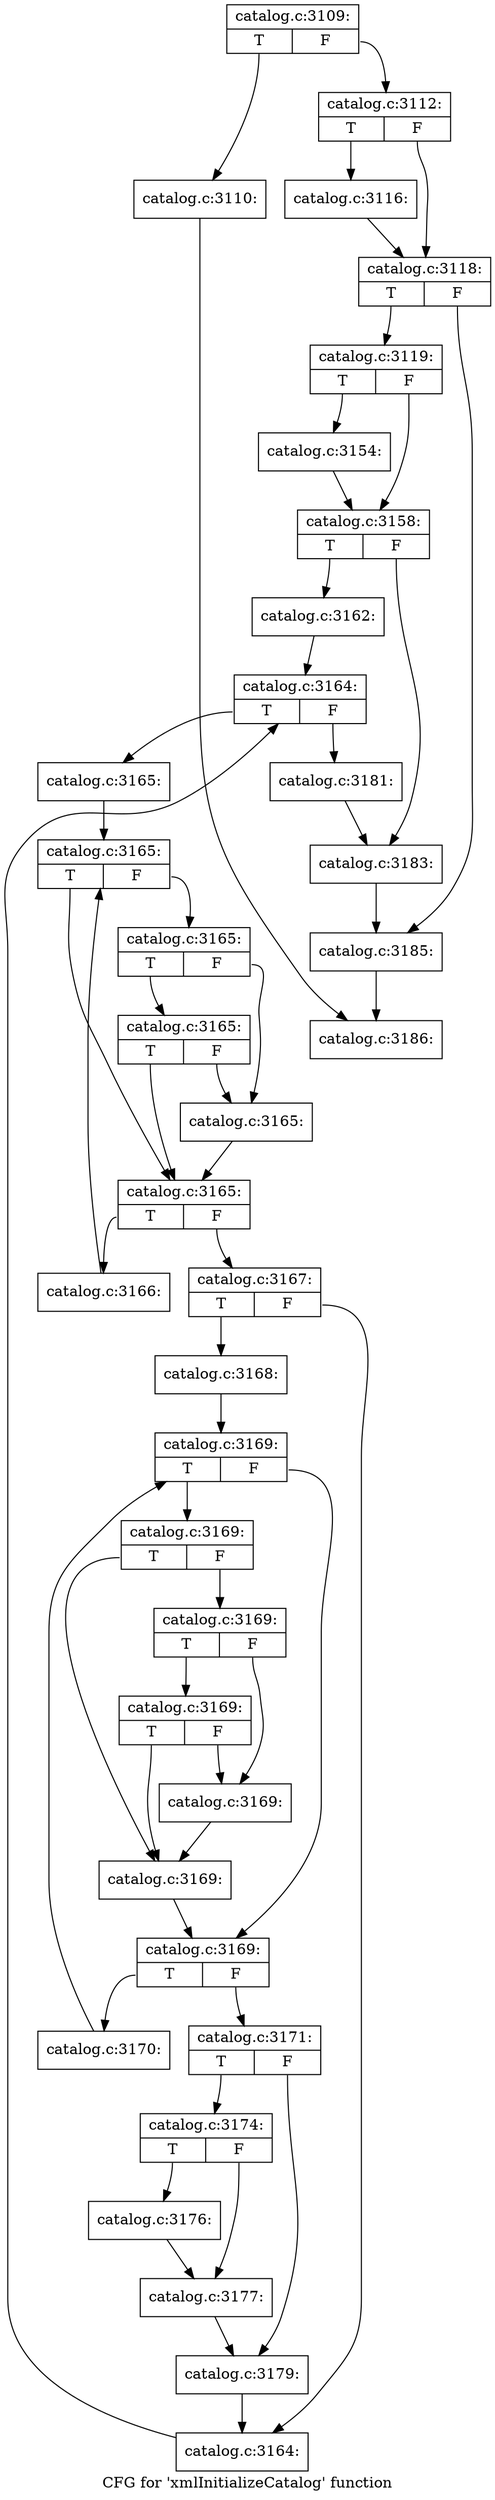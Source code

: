 digraph "CFG for 'xmlInitializeCatalog' function" {
	label="CFG for 'xmlInitializeCatalog' function";

	Node0x5650cc8b4890 [shape=record,label="{catalog.c:3109:|{<s0>T|<s1>F}}"];
	Node0x5650cc8b4890:s0 -> Node0x5650cc8bd430;
	Node0x5650cc8b4890:s1 -> Node0x5650cc8bd480;
	Node0x5650cc8bd430 [shape=record,label="{catalog.c:3110:}"];
	Node0x5650cc8bd430 -> Node0x5650cc8b81a0;
	Node0x5650cc8bd480 [shape=record,label="{catalog.c:3112:|{<s0>T|<s1>F}}"];
	Node0x5650cc8bd480:s0 -> Node0x5650cc8bde00;
	Node0x5650cc8bd480:s1 -> Node0x5650cc8bde50;
	Node0x5650cc8bde00 [shape=record,label="{catalog.c:3116:}"];
	Node0x5650cc8bde00 -> Node0x5650cc8bde50;
	Node0x5650cc8bde50 [shape=record,label="{catalog.c:3118:|{<s0>T|<s1>F}}"];
	Node0x5650cc8bde50:s0 -> Node0x5650cc8be5f0;
	Node0x5650cc8bde50:s1 -> Node0x5650cc8be640;
	Node0x5650cc8be5f0 [shape=record,label="{catalog.c:3119:|{<s0>T|<s1>F}}"];
	Node0x5650cc8be5f0:s0 -> Node0x5650cc8c0090;
	Node0x5650cc8be5f0:s1 -> Node0x5650cc8c00e0;
	Node0x5650cc8c0090 [shape=record,label="{catalog.c:3154:}"];
	Node0x5650cc8c0090 -> Node0x5650cc8c00e0;
	Node0x5650cc8c00e0 [shape=record,label="{catalog.c:3158:|{<s0>T|<s1>F}}"];
	Node0x5650cc8c00e0:s0 -> Node0x5650cc8c0860;
	Node0x5650cc8c00e0:s1 -> Node0x5650cc8c08b0;
	Node0x5650cc8c0860 [shape=record,label="{catalog.c:3162:}"];
	Node0x5650cc8c0860 -> Node0x5650cc8c0ee0;
	Node0x5650cc8c0ee0 [shape=record,label="{catalog.c:3164:|{<s0>T|<s1>F}}"];
	Node0x5650cc8c0ee0:s0 -> Node0x5650cc8c1390;
	Node0x5650cc8c0ee0:s1 -> Node0x5650cc8c1100;
	Node0x5650cc8c1390 [shape=record,label="{catalog.c:3165:}"];
	Node0x5650cc8c1390 -> Node0x5650cc8c1510;
	Node0x5650cc8c1510 [shape=record,label="{catalog.c:3165:|{<s0>T|<s1>F}}"];
	Node0x5650cc8c1510:s0 -> Node0x5650cc8c16d0;
	Node0x5650cc8c1510:s1 -> Node0x5650cc8c1770;
	Node0x5650cc8c1770 [shape=record,label="{catalog.c:3165:|{<s0>T|<s1>F}}"];
	Node0x5650cc8c1770:s0 -> Node0x5650cc8b1600;
	Node0x5650cc8c1770:s1 -> Node0x5650cc8c1720;
	Node0x5650cc8b1600 [shape=record,label="{catalog.c:3165:|{<s0>T|<s1>F}}"];
	Node0x5650cc8b1600:s0 -> Node0x5650cc8c16d0;
	Node0x5650cc8b1600:s1 -> Node0x5650cc8c1720;
	Node0x5650cc8c1720 [shape=record,label="{catalog.c:3165:}"];
	Node0x5650cc8c1720 -> Node0x5650cc8c16d0;
	Node0x5650cc8c16d0 [shape=record,label="{catalog.c:3165:|{<s0>T|<s1>F}}"];
	Node0x5650cc8c16d0:s0 -> Node0x5650cc8c2230;
	Node0x5650cc8c16d0:s1 -> Node0x5650cc8c1650;
	Node0x5650cc8c2230 [shape=record,label="{catalog.c:3166:}"];
	Node0x5650cc8c2230 -> Node0x5650cc8c1510;
	Node0x5650cc8c1650 [shape=record,label="{catalog.c:3167:|{<s0>T|<s1>F}}"];
	Node0x5650cc8c1650:s0 -> Node0x5650cc8c2790;
	Node0x5650cc8c1650:s1 -> Node0x5650cc8c27e0;
	Node0x5650cc8c2790 [shape=record,label="{catalog.c:3168:}"];
	Node0x5650cc8c2790 -> Node0x5650cc8c2d30;
	Node0x5650cc8c2d30 [shape=record,label="{catalog.c:3169:|{<s0>T|<s1>F}}"];
	Node0x5650cc8c2d30:s0 -> Node0x5650cc8c3020;
	Node0x5650cc8c2d30:s1 -> Node0x5650cc8c2fd0;
	Node0x5650cc8c3020 [shape=record,label="{catalog.c:3169:|{<s0>T|<s1>F}}"];
	Node0x5650cc8c3020:s0 -> Node0x5650cc8c3420;
	Node0x5650cc8c3020:s1 -> Node0x5650cc8c34c0;
	Node0x5650cc8c34c0 [shape=record,label="{catalog.c:3169:|{<s0>T|<s1>F}}"];
	Node0x5650cc8c34c0:s0 -> Node0x5650cc8c3720;
	Node0x5650cc8c34c0:s1 -> Node0x5650cc8c3470;
	Node0x5650cc8c3720 [shape=record,label="{catalog.c:3169:|{<s0>T|<s1>F}}"];
	Node0x5650cc8c3720:s0 -> Node0x5650cc8c3420;
	Node0x5650cc8c3720:s1 -> Node0x5650cc8c3470;
	Node0x5650cc8c3470 [shape=record,label="{catalog.c:3169:}"];
	Node0x5650cc8c3470 -> Node0x5650cc8c3420;
	Node0x5650cc8c3420 [shape=record,label="{catalog.c:3169:}"];
	Node0x5650cc8c3420 -> Node0x5650cc8c2fd0;
	Node0x5650cc8c2fd0 [shape=record,label="{catalog.c:3169:|{<s0>T|<s1>F}}"];
	Node0x5650cc8c2fd0:s0 -> Node0x5650cc8c3bd0;
	Node0x5650cc8c2fd0:s1 -> Node0x5650cc8c2f50;
	Node0x5650cc8c3bd0 [shape=record,label="{catalog.c:3170:}"];
	Node0x5650cc8c3bd0 -> Node0x5650cc8c2d30;
	Node0x5650cc8c2f50 [shape=record,label="{catalog.c:3171:|{<s0>T|<s1>F}}"];
	Node0x5650cc8c2f50:s0 -> Node0x5650cc7be560;
	Node0x5650cc8c2f50:s1 -> Node0x5650cc8c5030;
	Node0x5650cc7be560 [shape=record,label="{catalog.c:3174:|{<s0>T|<s1>F}}"];
	Node0x5650cc7be560:s0 -> Node0x5650cc8c5840;
	Node0x5650cc7be560:s1 -> Node0x5650cc8c5890;
	Node0x5650cc8c5840 [shape=record,label="{catalog.c:3176:}"];
	Node0x5650cc8c5840 -> Node0x5650cc8c5890;
	Node0x5650cc8c5890 [shape=record,label="{catalog.c:3177:}"];
	Node0x5650cc8c5890 -> Node0x5650cc8c5030;
	Node0x5650cc8c5030 [shape=record,label="{catalog.c:3179:}"];
	Node0x5650cc8c5030 -> Node0x5650cc8c27e0;
	Node0x5650cc8c27e0 [shape=record,label="{catalog.c:3164:}"];
	Node0x5650cc8c27e0 -> Node0x5650cc8c0ee0;
	Node0x5650cc8c1100 [shape=record,label="{catalog.c:3181:}"];
	Node0x5650cc8c1100 -> Node0x5650cc8c08b0;
	Node0x5650cc8c08b0 [shape=record,label="{catalog.c:3183:}"];
	Node0x5650cc8c08b0 -> Node0x5650cc8be640;
	Node0x5650cc8be640 [shape=record,label="{catalog.c:3185:}"];
	Node0x5650cc8be640 -> Node0x5650cc8b81a0;
	Node0x5650cc8b81a0 [shape=record,label="{catalog.c:3186:}"];
}
